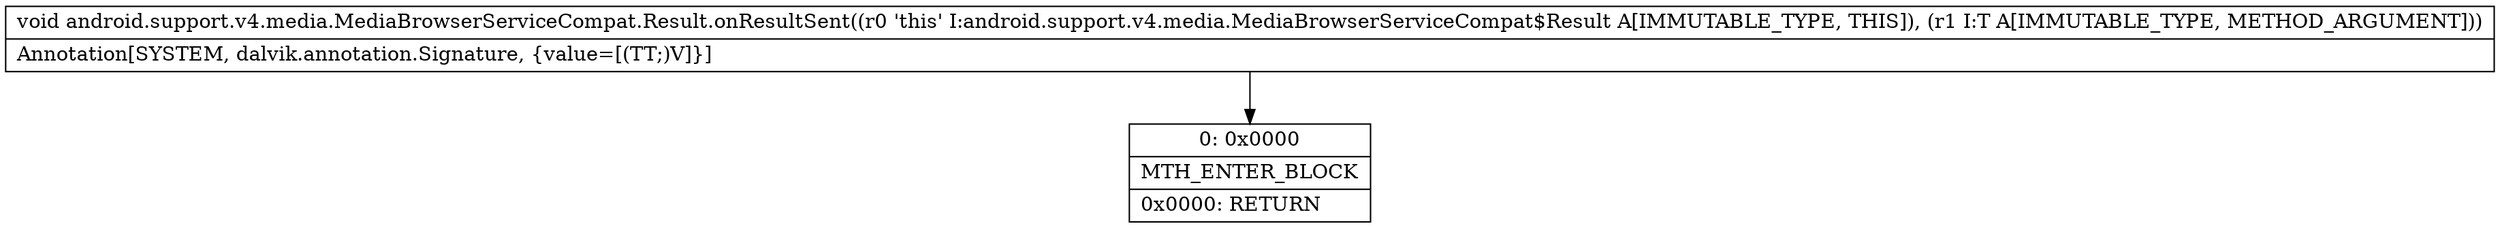digraph "CFG forandroid.support.v4.media.MediaBrowserServiceCompat.Result.onResultSent(Ljava\/lang\/Object;)V" {
Node_0 [shape=record,label="{0\:\ 0x0000|MTH_ENTER_BLOCK\l|0x0000: RETURN   \l}"];
MethodNode[shape=record,label="{void android.support.v4.media.MediaBrowserServiceCompat.Result.onResultSent((r0 'this' I:android.support.v4.media.MediaBrowserServiceCompat$Result A[IMMUTABLE_TYPE, THIS]), (r1 I:T A[IMMUTABLE_TYPE, METHOD_ARGUMENT]))  | Annotation[SYSTEM, dalvik.annotation.Signature, \{value=[(TT;)V]\}]\l}"];
MethodNode -> Node_0;
}

